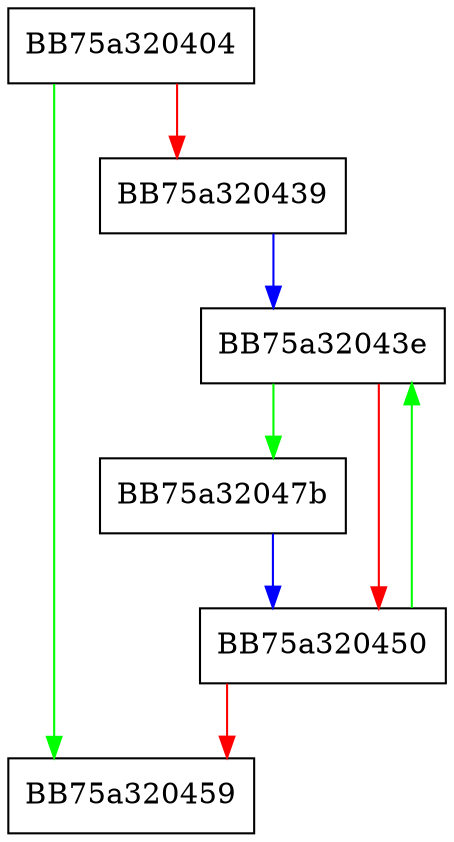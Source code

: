 digraph RegExBinaryMatch {
  node [shape="box"];
  graph [splines=ortho];
  BB75a320404 -> BB75a320459 [color="green"];
  BB75a320404 -> BB75a320439 [color="red"];
  BB75a320439 -> BB75a32043e [color="blue"];
  BB75a32043e -> BB75a32047b [color="green"];
  BB75a32043e -> BB75a320450 [color="red"];
  BB75a320450 -> BB75a32043e [color="green"];
  BB75a320450 -> BB75a320459 [color="red"];
  BB75a32047b -> BB75a320450 [color="blue"];
}